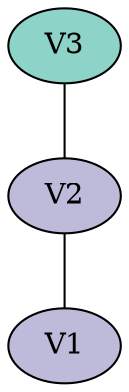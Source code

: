 graph colored {
node [style=filled colorscheme="set312"];
V2--V1;
V3--V2;
V1[fillcolor="3"];
V2[fillcolor="3"];
V3[fillcolor="1"];
}